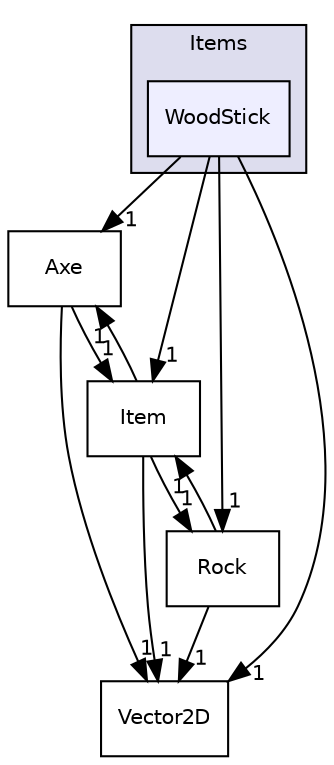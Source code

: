 digraph "Items/WoodStick" {
  compound=true
  node [ fontsize="10", fontname="Helvetica"];
  edge [ labelfontsize="10", labelfontname="Helvetica"];
  subgraph clusterdir_7d02ce0627a9d08bc7415ddf5065332d {
    graph [ bgcolor="#ddddee", pencolor="black", label="Items" fontname="Helvetica", fontsize="10", URL="dir_7d02ce0627a9d08bc7415ddf5065332d.html"]
  dir_7e77e7b43da19d62eac88844dcd7cf79 [shape=box, label="WoodStick", style="filled", fillcolor="#eeeeff", pencolor="black", URL="dir_7e77e7b43da19d62eac88844dcd7cf79.html"];
  }
  dir_706735ff1d66e8a251f37f739ca78a07 [shape=box label="Axe" URL="dir_706735ff1d66e8a251f37f739ca78a07.html"];
  dir_ab2875aa51063794301457259c77ae2f [shape=box label="Vector2D" URL="dir_ab2875aa51063794301457259c77ae2f.html"];
  dir_bad7e8eb314198c47b77932c6b776033 [shape=box label="Rock" URL="dir_bad7e8eb314198c47b77932c6b776033.html"];
  dir_59a3773fb886f53e651afc58787e32cb [shape=box label="Item" URL="dir_59a3773fb886f53e651afc58787e32cb.html"];
  dir_706735ff1d66e8a251f37f739ca78a07->dir_ab2875aa51063794301457259c77ae2f [headlabel="1", labeldistance=1.5 headhref="dir_000007_000018.html"];
  dir_706735ff1d66e8a251f37f739ca78a07->dir_59a3773fb886f53e651afc58787e32cb [headlabel="1", labeldistance=1.5 headhref="dir_000007_000010.html"];
  dir_7e77e7b43da19d62eac88844dcd7cf79->dir_706735ff1d66e8a251f37f739ca78a07 [headlabel="1", labeldistance=1.5 headhref="dir_000016_000007.html"];
  dir_7e77e7b43da19d62eac88844dcd7cf79->dir_ab2875aa51063794301457259c77ae2f [headlabel="1", labeldistance=1.5 headhref="dir_000016_000018.html"];
  dir_7e77e7b43da19d62eac88844dcd7cf79->dir_bad7e8eb314198c47b77932c6b776033 [headlabel="1", labeldistance=1.5 headhref="dir_000016_000015.html"];
  dir_7e77e7b43da19d62eac88844dcd7cf79->dir_59a3773fb886f53e651afc58787e32cb [headlabel="1", labeldistance=1.5 headhref="dir_000016_000010.html"];
  dir_bad7e8eb314198c47b77932c6b776033->dir_ab2875aa51063794301457259c77ae2f [headlabel="1", labeldistance=1.5 headhref="dir_000015_000018.html"];
  dir_bad7e8eb314198c47b77932c6b776033->dir_59a3773fb886f53e651afc58787e32cb [headlabel="1", labeldistance=1.5 headhref="dir_000015_000010.html"];
  dir_59a3773fb886f53e651afc58787e32cb->dir_ab2875aa51063794301457259c77ae2f [headlabel="1", labeldistance=1.5 headhref="dir_000010_000018.html"];
  dir_59a3773fb886f53e651afc58787e32cb->dir_706735ff1d66e8a251f37f739ca78a07 [headlabel="1", labeldistance=1.5 headhref="dir_000010_000007.html"];
  dir_59a3773fb886f53e651afc58787e32cb->dir_bad7e8eb314198c47b77932c6b776033 [headlabel="1", labeldistance=1.5 headhref="dir_000010_000015.html"];
}
